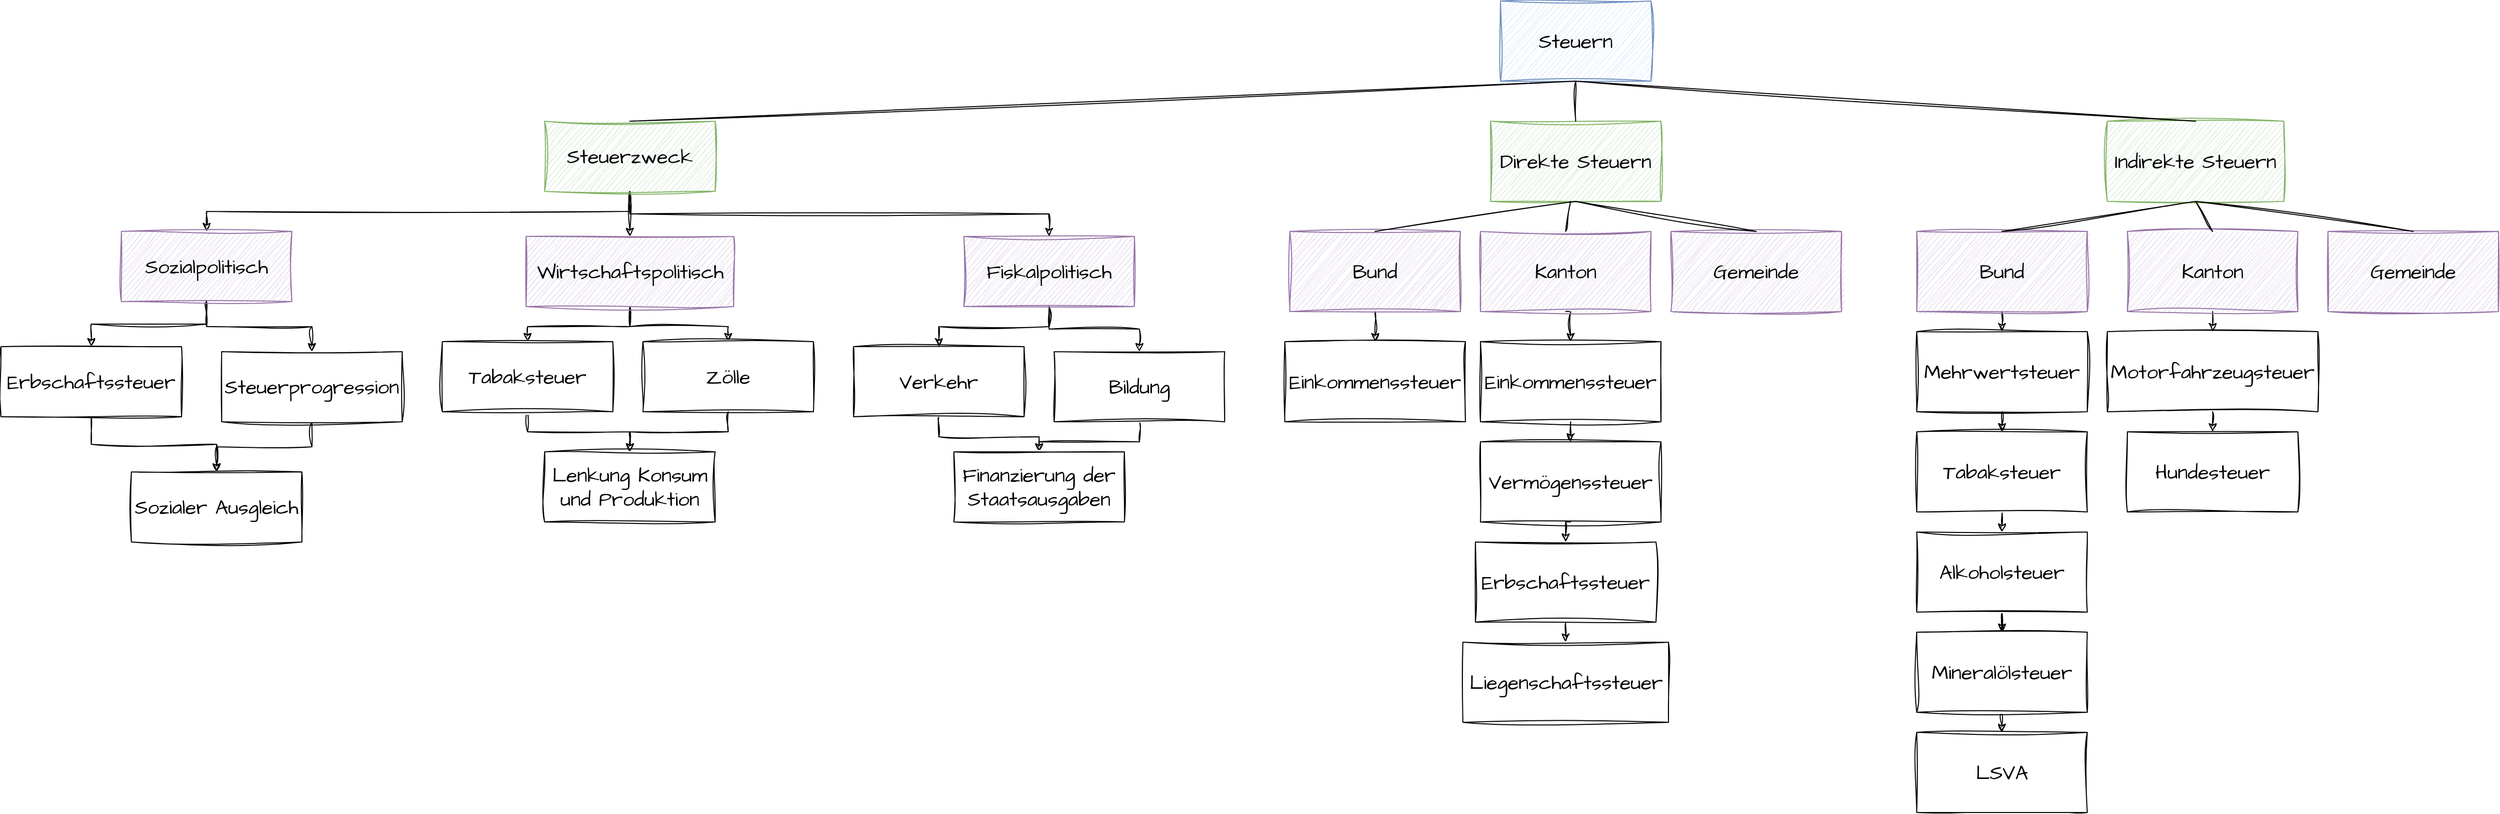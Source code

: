 <mxfile version="22.0.3" type="device">
  <diagram name="Seite-1" id="0L_Acv5sUubbzqgfvhzA">
    <mxGraphModel dx="3703" dy="1206" grid="1" gridSize="10" guides="1" tooltips="1" connect="1" arrows="1" fold="1" page="1" pageScale="1" pageWidth="827" pageHeight="1169" math="0" shadow="0">
      <root>
        <mxCell id="0" />
        <mxCell id="1" parent="0" />
        <mxCell id="mkBtukYlMSfa_Snuk-vr-1" value="Steuern" style="rounded=0;whiteSpace=wrap;html=1;sketch=1;hachureGap=4;jiggle=2;curveFitting=1;fontFamily=Architects Daughter;fontSource=https%3A%2F%2Ffonts.googleapis.com%2Fcss%3Ffamily%3DArchitects%2BDaughter;fontSize=20;fillColor=#dae8fc;strokeColor=#6c8ebf;" parent="1" vertex="1">
          <mxGeometry x="15" y="100" width="150" height="80" as="geometry" />
        </mxCell>
        <mxCell id="mkBtukYlMSfa_Snuk-vr-2" value="Direkte Steuern" style="rounded=0;whiteSpace=wrap;html=1;sketch=1;hachureGap=4;jiggle=2;curveFitting=1;fontFamily=Architects Daughter;fontSource=https%3A%2F%2Ffonts.googleapis.com%2Fcss%3Ffamily%3DArchitects%2BDaughter;fontSize=20;fillColor=#d5e8d4;strokeColor=#82b366;" parent="1" vertex="1">
          <mxGeometry x="5" y="220" width="170" height="80" as="geometry" />
        </mxCell>
        <mxCell id="mkBtukYlMSfa_Snuk-vr-3" value="Indirekte Steuern" style="rounded=0;whiteSpace=wrap;html=1;sketch=1;hachureGap=4;jiggle=2;curveFitting=1;fontFamily=Architects Daughter;fontSource=https%3A%2F%2Ffonts.googleapis.com%2Fcss%3Ffamily%3DArchitects%2BDaughter;fontSize=20;fillColor=#d5e8d4;strokeColor=#82b366;" parent="1" vertex="1">
          <mxGeometry x="620" y="220" width="176" height="80" as="geometry" />
        </mxCell>
        <mxCell id="mkBtukYlMSfa_Snuk-vr-4" value="" style="endArrow=none;html=1;rounded=0;sketch=1;hachureGap=4;jiggle=2;curveFitting=1;fontFamily=Architects Daughter;fontSource=https%3A%2F%2Ffonts.googleapis.com%2Fcss%3Ffamily%3DArchitects%2BDaughter;fontSize=16;entryX=0.5;entryY=1;entryDx=0;entryDy=0;exitX=0.5;exitY=0;exitDx=0;exitDy=0;" parent="1" source="mkBtukYlMSfa_Snuk-vr-2" target="mkBtukYlMSfa_Snuk-vr-1" edge="1">
          <mxGeometry width="50" height="50" relative="1" as="geometry">
            <mxPoint x="270" y="440" as="sourcePoint" />
            <mxPoint x="265" y="170" as="targetPoint" />
          </mxGeometry>
        </mxCell>
        <mxCell id="mkBtukYlMSfa_Snuk-vr-5" value="" style="endArrow=none;html=1;rounded=0;sketch=1;hachureGap=4;jiggle=2;curveFitting=1;fontFamily=Architects Daughter;fontSource=https%3A%2F%2Ffonts.googleapis.com%2Fcss%3Ffamily%3DArchitects%2BDaughter;fontSize=16;exitX=0.5;exitY=0;exitDx=0;exitDy=0;entryX=0.5;entryY=1;entryDx=0;entryDy=0;" parent="1" source="mkBtukYlMSfa_Snuk-vr-3" target="mkBtukYlMSfa_Snuk-vr-1" edge="1">
          <mxGeometry width="50" height="50" relative="1" as="geometry">
            <mxPoint x="235" y="230" as="sourcePoint" />
            <mxPoint x="380" y="160" as="targetPoint" />
          </mxGeometry>
        </mxCell>
        <mxCell id="mkBtukYlMSfa_Snuk-vr-6" value="Gemeinde" style="rounded=0;whiteSpace=wrap;html=1;sketch=1;hachureGap=4;jiggle=2;curveFitting=1;fontFamily=Architects Daughter;fontSource=https%3A%2F%2Ffonts.googleapis.com%2Fcss%3Ffamily%3DArchitects%2BDaughter;fontSize=20;fillColor=#e1d5e7;strokeColor=#9673a6;" parent="1" vertex="1">
          <mxGeometry x="185" y="330" width="170" height="80" as="geometry" />
        </mxCell>
        <mxCell id="mkBtukYlMSfa_Snuk-vr-65" style="edgeStyle=orthogonalEdgeStyle;rounded=0;sketch=1;hachureGap=4;jiggle=2;curveFitting=1;orthogonalLoop=1;jettySize=auto;html=1;exitX=0.5;exitY=1;exitDx=0;exitDy=0;entryX=0.5;entryY=0;entryDx=0;entryDy=0;fontFamily=Architects Daughter;fontSource=https%3A%2F%2Ffonts.googleapis.com%2Fcss%3Ffamily%3DArchitects%2BDaughter;fontSize=16;" parent="1" source="mkBtukYlMSfa_Snuk-vr-7" target="mkBtukYlMSfa_Snuk-vr-64" edge="1">
          <mxGeometry relative="1" as="geometry" />
        </mxCell>
        <mxCell id="mkBtukYlMSfa_Snuk-vr-7" value="Kanton" style="rounded=0;whiteSpace=wrap;html=1;sketch=1;hachureGap=4;jiggle=2;curveFitting=1;fontFamily=Architects Daughter;fontSource=https%3A%2F%2Ffonts.googleapis.com%2Fcss%3Ffamily%3DArchitects%2BDaughter;fontSize=20;fillColor=#e1d5e7;strokeColor=#9673a6;" parent="1" vertex="1">
          <mxGeometry x="-5" y="330" width="170" height="80" as="geometry" />
        </mxCell>
        <mxCell id="mkBtukYlMSfa_Snuk-vr-22" style="edgeStyle=orthogonalEdgeStyle;rounded=0;sketch=1;hachureGap=4;jiggle=2;curveFitting=1;orthogonalLoop=1;jettySize=auto;html=1;exitX=0.5;exitY=1;exitDx=0;exitDy=0;entryX=0.5;entryY=0;entryDx=0;entryDy=0;fontFamily=Architects Daughter;fontSource=https%3A%2F%2Ffonts.googleapis.com%2Fcss%3Ffamily%3DArchitects%2BDaughter;fontSize=16;" parent="1" source="mkBtukYlMSfa_Snuk-vr-8" target="mkBtukYlMSfa_Snuk-vr-21" edge="1">
          <mxGeometry relative="1" as="geometry" />
        </mxCell>
        <mxCell id="mkBtukYlMSfa_Snuk-vr-8" value="Bund" style="rounded=0;whiteSpace=wrap;html=1;sketch=1;hachureGap=4;jiggle=2;curveFitting=1;fontFamily=Architects Daughter;fontSource=https%3A%2F%2Ffonts.googleapis.com%2Fcss%3Ffamily%3DArchitects%2BDaughter;fontSize=20;fillColor=#e1d5e7;strokeColor=#9673a6;" parent="1" vertex="1">
          <mxGeometry x="-195" y="330" width="170" height="80" as="geometry" />
        </mxCell>
        <mxCell id="mkBtukYlMSfa_Snuk-vr-9" value="" style="endArrow=none;html=1;rounded=0;sketch=1;hachureGap=4;jiggle=2;curveFitting=1;fontFamily=Architects Daughter;fontSource=https%3A%2F%2Ffonts.googleapis.com%2Fcss%3Ffamily%3DArchitects%2BDaughter;fontSize=16;entryX=0.5;entryY=1;entryDx=0;entryDy=0;exitX=0.5;exitY=0;exitDx=0;exitDy=0;" parent="1" source="mkBtukYlMSfa_Snuk-vr-8" target="mkBtukYlMSfa_Snuk-vr-2" edge="1">
          <mxGeometry width="50" height="50" relative="1" as="geometry">
            <mxPoint x="305" y="440" as="sourcePoint" />
            <mxPoint x="355" y="390" as="targetPoint" />
          </mxGeometry>
        </mxCell>
        <mxCell id="mkBtukYlMSfa_Snuk-vr-10" value="" style="endArrow=none;html=1;rounded=0;sketch=1;hachureGap=4;jiggle=2;curveFitting=1;fontFamily=Architects Daughter;fontSource=https%3A%2F%2Ffonts.googleapis.com%2Fcss%3Ffamily%3DArchitects%2BDaughter;fontSize=16;exitX=0.5;exitY=0;exitDx=0;exitDy=0;" parent="1" source="mkBtukYlMSfa_Snuk-vr-7" edge="1">
          <mxGeometry width="50" height="50" relative="1" as="geometry">
            <mxPoint x="-80" y="340" as="sourcePoint" />
            <mxPoint x="85" y="300" as="targetPoint" />
          </mxGeometry>
        </mxCell>
        <mxCell id="mkBtukYlMSfa_Snuk-vr-11" value="" style="endArrow=none;html=1;rounded=0;sketch=1;hachureGap=4;jiggle=2;curveFitting=1;fontFamily=Architects Daughter;fontSource=https%3A%2F%2Ffonts.googleapis.com%2Fcss%3Ffamily%3DArchitects%2BDaughter;fontSize=16;entryX=0.5;entryY=1;entryDx=0;entryDy=0;exitX=0.5;exitY=0;exitDx=0;exitDy=0;" parent="1" source="mkBtukYlMSfa_Snuk-vr-6" target="mkBtukYlMSfa_Snuk-vr-2" edge="1">
          <mxGeometry width="50" height="50" relative="1" as="geometry">
            <mxPoint x="-70" y="350" as="sourcePoint" />
            <mxPoint x="110" y="320" as="targetPoint" />
          </mxGeometry>
        </mxCell>
        <mxCell id="mkBtukYlMSfa_Snuk-vr-15" value="Gemeinde" style="rounded=0;whiteSpace=wrap;html=1;sketch=1;hachureGap=4;jiggle=2;curveFitting=1;fontFamily=Architects Daughter;fontSource=https%3A%2F%2Ffonts.googleapis.com%2Fcss%3Ffamily%3DArchitects%2BDaughter;fontSize=20;fillColor=#e1d5e7;strokeColor=#9673a6;" parent="1" vertex="1">
          <mxGeometry x="840" y="330" width="170" height="80" as="geometry" />
        </mxCell>
        <mxCell id="mkBtukYlMSfa_Snuk-vr-81" style="edgeStyle=orthogonalEdgeStyle;rounded=0;sketch=1;hachureGap=4;jiggle=2;curveFitting=1;orthogonalLoop=1;jettySize=auto;html=1;exitX=0.5;exitY=1;exitDx=0;exitDy=0;entryX=0.5;entryY=0;entryDx=0;entryDy=0;fontFamily=Architects Daughter;fontSource=https%3A%2F%2Ffonts.googleapis.com%2Fcss%3Ffamily%3DArchitects%2BDaughter;fontSize=16;" parent="1" source="mkBtukYlMSfa_Snuk-vr-16" target="mkBtukYlMSfa_Snuk-vr-80" edge="1">
          <mxGeometry relative="1" as="geometry" />
        </mxCell>
        <mxCell id="mkBtukYlMSfa_Snuk-vr-16" value="Kanton" style="rounded=0;whiteSpace=wrap;html=1;sketch=1;hachureGap=4;jiggle=2;curveFitting=1;fontFamily=Architects Daughter;fontSource=https%3A%2F%2Ffonts.googleapis.com%2Fcss%3Ffamily%3DArchitects%2BDaughter;fontSize=20;fillColor=#e1d5e7;strokeColor=#9673a6;" parent="1" vertex="1">
          <mxGeometry x="640" y="330" width="170" height="80" as="geometry" />
        </mxCell>
        <mxCell id="mkBtukYlMSfa_Snuk-vr-24" style="edgeStyle=orthogonalEdgeStyle;rounded=0;sketch=1;hachureGap=4;jiggle=2;curveFitting=1;orthogonalLoop=1;jettySize=auto;html=1;exitX=0.5;exitY=1;exitDx=0;exitDy=0;entryX=0.5;entryY=0;entryDx=0;entryDy=0;fontFamily=Architects Daughter;fontSource=https%3A%2F%2Ffonts.googleapis.com%2Fcss%3Ffamily%3DArchitects%2BDaughter;fontSize=16;" parent="1" source="mkBtukYlMSfa_Snuk-vr-17" target="mkBtukYlMSfa_Snuk-vr-23" edge="1">
          <mxGeometry relative="1" as="geometry" />
        </mxCell>
        <mxCell id="mkBtukYlMSfa_Snuk-vr-17" value="Bund" style="rounded=0;whiteSpace=wrap;html=1;sketch=1;hachureGap=4;jiggle=2;curveFitting=1;fontFamily=Architects Daughter;fontSource=https%3A%2F%2Ffonts.googleapis.com%2Fcss%3Ffamily%3DArchitects%2BDaughter;fontSize=20;fillColor=#e1d5e7;strokeColor=#9673a6;" parent="1" vertex="1">
          <mxGeometry x="430" y="330" width="170" height="80" as="geometry" />
        </mxCell>
        <mxCell id="mkBtukYlMSfa_Snuk-vr-18" value="" style="endArrow=none;html=1;rounded=0;sketch=1;hachureGap=4;jiggle=2;curveFitting=1;fontFamily=Architects Daughter;fontSource=https%3A%2F%2Ffonts.googleapis.com%2Fcss%3Ffamily%3DArchitects%2BDaughter;fontSize=16;entryX=0.5;entryY=1;entryDx=0;entryDy=0;exitX=0.5;exitY=0;exitDx=0;exitDy=0;" parent="1" source="mkBtukYlMSfa_Snuk-vr-17" target="mkBtukYlMSfa_Snuk-vr-3" edge="1">
          <mxGeometry width="50" height="50" relative="1" as="geometry">
            <mxPoint x="930" y="440" as="sourcePoint" />
            <mxPoint x="715" y="300" as="targetPoint" />
          </mxGeometry>
        </mxCell>
        <mxCell id="mkBtukYlMSfa_Snuk-vr-19" value="" style="endArrow=none;html=1;rounded=0;sketch=1;hachureGap=4;jiggle=2;curveFitting=1;fontFamily=Architects Daughter;fontSource=https%3A%2F%2Ffonts.googleapis.com%2Fcss%3Ffamily%3DArchitects%2BDaughter;fontSize=16;exitX=0.5;exitY=0;exitDx=0;exitDy=0;entryX=0.5;entryY=1;entryDx=0;entryDy=0;" parent="1" source="mkBtukYlMSfa_Snuk-vr-16" target="mkBtukYlMSfa_Snuk-vr-3" edge="1">
          <mxGeometry width="50" height="50" relative="1" as="geometry">
            <mxPoint x="545" y="340" as="sourcePoint" />
            <mxPoint x="710" y="300" as="targetPoint" />
          </mxGeometry>
        </mxCell>
        <mxCell id="mkBtukYlMSfa_Snuk-vr-20" value="" style="endArrow=none;html=1;rounded=0;sketch=1;hachureGap=4;jiggle=2;curveFitting=1;fontFamily=Architects Daughter;fontSource=https%3A%2F%2Ffonts.googleapis.com%2Fcss%3Ffamily%3DArchitects%2BDaughter;fontSize=16;entryX=0.5;entryY=1;entryDx=0;entryDy=0;exitX=0.5;exitY=0;exitDx=0;exitDy=0;" parent="1" source="mkBtukYlMSfa_Snuk-vr-15" target="mkBtukYlMSfa_Snuk-vr-3" edge="1">
          <mxGeometry width="50" height="50" relative="1" as="geometry">
            <mxPoint x="555" y="350" as="sourcePoint" />
            <mxPoint x="715" y="300" as="targetPoint" />
          </mxGeometry>
        </mxCell>
        <mxCell id="mkBtukYlMSfa_Snuk-vr-21" value="Einkommenssteuer" style="rounded=0;whiteSpace=wrap;html=1;sketch=1;hachureGap=4;jiggle=2;curveFitting=1;fontFamily=Architects Daughter;fontSource=https%3A%2F%2Ffonts.googleapis.com%2Fcss%3Ffamily%3DArchitects%2BDaughter;fontSize=20;" parent="1" vertex="1">
          <mxGeometry x="-200" y="440" width="180" height="80" as="geometry" />
        </mxCell>
        <mxCell id="mkBtukYlMSfa_Snuk-vr-76" style="edgeStyle=orthogonalEdgeStyle;rounded=0;sketch=1;hachureGap=4;jiggle=2;curveFitting=1;orthogonalLoop=1;jettySize=auto;html=1;exitX=0.5;exitY=1;exitDx=0;exitDy=0;entryX=0.5;entryY=0;entryDx=0;entryDy=0;fontFamily=Architects Daughter;fontSource=https%3A%2F%2Ffonts.googleapis.com%2Fcss%3Ffamily%3DArchitects%2BDaughter;fontSize=16;" parent="1" source="mkBtukYlMSfa_Snuk-vr-23" target="mkBtukYlMSfa_Snuk-vr-72" edge="1">
          <mxGeometry relative="1" as="geometry" />
        </mxCell>
        <mxCell id="mkBtukYlMSfa_Snuk-vr-23" value="Mehrwertsteuer" style="rounded=0;whiteSpace=wrap;html=1;sketch=1;hachureGap=4;jiggle=2;curveFitting=1;fontFamily=Architects Daughter;fontSource=https%3A%2F%2Ffonts.googleapis.com%2Fcss%3Ffamily%3DArchitects%2BDaughter;fontSize=20;" parent="1" vertex="1">
          <mxGeometry x="430" y="430" width="170" height="80" as="geometry" />
        </mxCell>
        <mxCell id="mkBtukYlMSfa_Snuk-vr-98" style="edgeStyle=orthogonalEdgeStyle;rounded=0;sketch=1;hachureGap=4;jiggle=2;curveFitting=1;orthogonalLoop=1;jettySize=auto;html=1;exitX=0.5;exitY=1;exitDx=0;exitDy=0;entryX=0.5;entryY=0;entryDx=0;entryDy=0;fontFamily=Architects Daughter;fontSource=https%3A%2F%2Ffonts.googleapis.com%2Fcss%3Ffamily%3DArchitects%2BDaughter;fontSize=16;" parent="1" source="mkBtukYlMSfa_Snuk-vr-25" target="mkBtukYlMSfa_Snuk-vr-27" edge="1">
          <mxGeometry relative="1" as="geometry" />
        </mxCell>
        <mxCell id="mkBtukYlMSfa_Snuk-vr-99" style="edgeStyle=orthogonalEdgeStyle;rounded=0;sketch=1;hachureGap=4;jiggle=2;curveFitting=1;orthogonalLoop=1;jettySize=auto;html=1;exitX=0.5;exitY=1;exitDx=0;exitDy=0;entryX=0.5;entryY=0;entryDx=0;entryDy=0;fontFamily=Architects Daughter;fontSource=https%3A%2F%2Ffonts.googleapis.com%2Fcss%3Ffamily%3DArchitects%2BDaughter;fontSize=16;" parent="1" source="mkBtukYlMSfa_Snuk-vr-25" target="mkBtukYlMSfa_Snuk-vr-35" edge="1">
          <mxGeometry relative="1" as="geometry" />
        </mxCell>
        <mxCell id="mkBtukYlMSfa_Snuk-vr-100" style="edgeStyle=orthogonalEdgeStyle;rounded=0;sketch=1;hachureGap=4;jiggle=2;curveFitting=1;orthogonalLoop=1;jettySize=auto;html=1;exitX=0.5;exitY=1;exitDx=0;exitDy=0;entryX=0.5;entryY=0;entryDx=0;entryDy=0;fontFamily=Architects Daughter;fontSource=https%3A%2F%2Ffonts.googleapis.com%2Fcss%3Ffamily%3DArchitects%2BDaughter;fontSize=16;" parent="1" source="mkBtukYlMSfa_Snuk-vr-25" target="mkBtukYlMSfa_Snuk-vr-48" edge="1">
          <mxGeometry relative="1" as="geometry" />
        </mxCell>
        <mxCell id="mkBtukYlMSfa_Snuk-vr-25" value="Steuerzweck" style="rounded=0;whiteSpace=wrap;html=1;sketch=1;hachureGap=4;jiggle=2;curveFitting=1;fontFamily=Architects Daughter;fontSource=https%3A%2F%2Ffonts.googleapis.com%2Fcss%3Ffamily%3DArchitects%2BDaughter;fontSize=20;fillColor=#d5e8d4;strokeColor=#82b366;" parent="1" vertex="1">
          <mxGeometry x="-938" y="220" width="170" height="70" as="geometry" />
        </mxCell>
        <mxCell id="mkBtukYlMSfa_Snuk-vr-26" value="" style="endArrow=none;html=1;rounded=0;sketch=1;hachureGap=4;jiggle=2;curveFitting=1;fontFamily=Architects Daughter;fontSource=https%3A%2F%2Ffonts.googleapis.com%2Fcss%3Ffamily%3DArchitects%2BDaughter;fontSize=16;exitX=0.5;exitY=0;exitDx=0;exitDy=0;entryX=0.5;entryY=1;entryDx=0;entryDy=0;" parent="1" source="mkBtukYlMSfa_Snuk-vr-25" target="mkBtukYlMSfa_Snuk-vr-1" edge="1">
          <mxGeometry width="50" height="50" relative="1" as="geometry">
            <mxPoint x="718" y="230" as="sourcePoint" />
            <mxPoint x="390" y="170" as="targetPoint" />
          </mxGeometry>
        </mxCell>
        <mxCell id="mkBtukYlMSfa_Snuk-vr-86" style="edgeStyle=orthogonalEdgeStyle;rounded=0;sketch=1;hachureGap=4;jiggle=2;curveFitting=1;orthogonalLoop=1;jettySize=auto;html=1;exitX=0.5;exitY=1;exitDx=0;exitDy=0;entryX=0.5;entryY=0;entryDx=0;entryDy=0;fontFamily=Architects Daughter;fontSource=https%3A%2F%2Ffonts.googleapis.com%2Fcss%3Ffamily%3DArchitects%2BDaughter;fontSize=16;" parent="1" source="mkBtukYlMSfa_Snuk-vr-27" target="mkBtukYlMSfa_Snuk-vr-50" edge="1">
          <mxGeometry relative="1" as="geometry">
            <mxPoint x="-1380" y="445" as="targetPoint" />
          </mxGeometry>
        </mxCell>
        <mxCell id="mkBtukYlMSfa_Snuk-vr-87" style="edgeStyle=orthogonalEdgeStyle;rounded=0;sketch=1;hachureGap=4;jiggle=2;curveFitting=1;orthogonalLoop=1;jettySize=auto;html=1;exitX=0.5;exitY=1;exitDx=0;exitDy=0;entryX=0.5;entryY=0;entryDx=0;entryDy=0;fontFamily=Architects Daughter;fontSource=https%3A%2F%2Ffonts.googleapis.com%2Fcss%3Ffamily%3DArchitects%2BDaughter;fontSize=16;" parent="1" source="mkBtukYlMSfa_Snuk-vr-27" target="mkBtukYlMSfa_Snuk-vr-52" edge="1">
          <mxGeometry relative="1" as="geometry" />
        </mxCell>
        <mxCell id="mkBtukYlMSfa_Snuk-vr-27" value="Sozialpolitisch" style="rounded=0;whiteSpace=wrap;html=1;sketch=1;hachureGap=4;jiggle=2;curveFitting=1;fontFamily=Architects Daughter;fontSource=https%3A%2F%2Ffonts.googleapis.com%2Fcss%3Ffamily%3DArchitects%2BDaughter;fontSize=20;fillColor=#e1d5e7;strokeColor=#9673a6;" parent="1" vertex="1">
          <mxGeometry x="-1360" y="330" width="170" height="70" as="geometry" />
        </mxCell>
        <mxCell id="mkBtukYlMSfa_Snuk-vr-96" style="edgeStyle=orthogonalEdgeStyle;rounded=0;sketch=1;hachureGap=4;jiggle=2;curveFitting=1;orthogonalLoop=1;jettySize=auto;html=1;exitX=0.5;exitY=1;exitDx=0;exitDy=0;entryX=0.5;entryY=0;entryDx=0;entryDy=0;fontFamily=Architects Daughter;fontSource=https%3A%2F%2Ffonts.googleapis.com%2Fcss%3Ffamily%3DArchitects%2BDaughter;fontSize=16;" parent="1" source="mkBtukYlMSfa_Snuk-vr-28" target="mkBtukYlMSfa_Snuk-vr-39" edge="1">
          <mxGeometry relative="1" as="geometry" />
        </mxCell>
        <mxCell id="mkBtukYlMSfa_Snuk-vr-28" value="Verkehr" style="rounded=0;whiteSpace=wrap;html=1;sketch=1;hachureGap=4;jiggle=2;curveFitting=1;fontFamily=Architects Daughter;fontSource=https%3A%2F%2Ffonts.googleapis.com%2Fcss%3Ffamily%3DArchitects%2BDaughter;fontSize=20;" parent="1" vertex="1">
          <mxGeometry x="-630" y="445" width="170" height="70" as="geometry" />
        </mxCell>
        <mxCell id="mkBtukYlMSfa_Snuk-vr-97" style="edgeStyle=orthogonalEdgeStyle;rounded=0;sketch=1;hachureGap=4;jiggle=2;curveFitting=1;orthogonalLoop=1;jettySize=auto;html=1;exitX=0.5;exitY=1;exitDx=0;exitDy=0;entryX=0.5;entryY=0;entryDx=0;entryDy=0;fontFamily=Architects Daughter;fontSource=https%3A%2F%2Ffonts.googleapis.com%2Fcss%3Ffamily%3DArchitects%2BDaughter;fontSize=16;" parent="1" source="mkBtukYlMSfa_Snuk-vr-29" target="mkBtukYlMSfa_Snuk-vr-39" edge="1">
          <mxGeometry relative="1" as="geometry" />
        </mxCell>
        <mxCell id="mkBtukYlMSfa_Snuk-vr-29" value="Bildung" style="rounded=0;whiteSpace=wrap;html=1;sketch=1;hachureGap=4;jiggle=2;curveFitting=1;fontFamily=Architects Daughter;fontSource=https%3A%2F%2Ffonts.googleapis.com%2Fcss%3Ffamily%3DArchitects%2BDaughter;fontSize=20;" parent="1" vertex="1">
          <mxGeometry x="-430" y="450" width="170" height="70" as="geometry" />
        </mxCell>
        <mxCell id="mkBtukYlMSfa_Snuk-vr-90" style="edgeStyle=orthogonalEdgeStyle;rounded=0;sketch=1;hachureGap=4;jiggle=2;curveFitting=1;orthogonalLoop=1;jettySize=auto;html=1;exitX=0.5;exitY=1;exitDx=0;exitDy=0;fontFamily=Architects Daughter;fontSource=https%3A%2F%2Ffonts.googleapis.com%2Fcss%3Ffamily%3DArchitects%2BDaughter;fontSize=16;" parent="1" source="mkBtukYlMSfa_Snuk-vr-35" target="mkBtukYlMSfa_Snuk-vr-36" edge="1">
          <mxGeometry relative="1" as="geometry" />
        </mxCell>
        <mxCell id="mkBtukYlMSfa_Snuk-vr-91" style="edgeStyle=orthogonalEdgeStyle;rounded=0;sketch=1;hachureGap=4;jiggle=2;curveFitting=1;orthogonalLoop=1;jettySize=auto;html=1;exitX=0.5;exitY=1;exitDx=0;exitDy=0;entryX=0.5;entryY=0;entryDx=0;entryDy=0;fontFamily=Architects Daughter;fontSource=https%3A%2F%2Ffonts.googleapis.com%2Fcss%3Ffamily%3DArchitects%2BDaughter;fontSize=16;" parent="1" source="mkBtukYlMSfa_Snuk-vr-35" target="mkBtukYlMSfa_Snuk-vr-37" edge="1">
          <mxGeometry relative="1" as="geometry">
            <mxPoint x="-768" y="440" as="targetPoint" />
          </mxGeometry>
        </mxCell>
        <mxCell id="mkBtukYlMSfa_Snuk-vr-35" value="Wirtschaftspolitisch" style="rounded=0;whiteSpace=wrap;html=1;sketch=1;hachureGap=4;jiggle=2;curveFitting=1;fontFamily=Architects Daughter;fontSource=https%3A%2F%2Ffonts.googleapis.com%2Fcss%3Ffamily%3DArchitects%2BDaughter;fontSize=20;fillColor=#e1d5e7;strokeColor=#9673a6;" parent="1" vertex="1">
          <mxGeometry x="-956.5" y="335" width="207" height="70" as="geometry" />
        </mxCell>
        <mxCell id="mkBtukYlMSfa_Snuk-vr-92" style="edgeStyle=orthogonalEdgeStyle;rounded=0;sketch=1;hachureGap=4;jiggle=2;curveFitting=1;orthogonalLoop=1;jettySize=auto;html=1;exitX=0.5;exitY=1;exitDx=0;exitDy=0;entryX=0.5;entryY=0;entryDx=0;entryDy=0;fontFamily=Architects Daughter;fontSource=https%3A%2F%2Ffonts.googleapis.com%2Fcss%3Ffamily%3DArchitects%2BDaughter;fontSize=16;" parent="1" source="mkBtukYlMSfa_Snuk-vr-36" target="mkBtukYlMSfa_Snuk-vr-42" edge="1">
          <mxGeometry relative="1" as="geometry" />
        </mxCell>
        <mxCell id="mkBtukYlMSfa_Snuk-vr-36" value="Tabaksteuer" style="rounded=0;whiteSpace=wrap;html=1;sketch=1;hachureGap=4;jiggle=2;curveFitting=1;fontFamily=Architects Daughter;fontSource=https%3A%2F%2Ffonts.googleapis.com%2Fcss%3Ffamily%3DArchitects%2BDaughter;fontSize=20;" parent="1" vertex="1">
          <mxGeometry x="-1040" y="440" width="170" height="70" as="geometry" />
        </mxCell>
        <mxCell id="mkBtukYlMSfa_Snuk-vr-93" style="edgeStyle=orthogonalEdgeStyle;rounded=0;sketch=1;hachureGap=4;jiggle=2;curveFitting=1;orthogonalLoop=1;jettySize=auto;html=1;exitX=0.5;exitY=1;exitDx=0;exitDy=0;fontFamily=Architects Daughter;fontSource=https%3A%2F%2Ffonts.googleapis.com%2Fcss%3Ffamily%3DArchitects%2BDaughter;fontSize=16;entryX=0.5;entryY=0;entryDx=0;entryDy=0;" parent="1" source="mkBtukYlMSfa_Snuk-vr-37" target="mkBtukYlMSfa_Snuk-vr-42" edge="1">
          <mxGeometry relative="1" as="geometry">
            <mxPoint x="-830" y="570" as="targetPoint" />
            <mxPoint x="-768" y="510" as="sourcePoint" />
          </mxGeometry>
        </mxCell>
        <mxCell id="mkBtukYlMSfa_Snuk-vr-37" value="Zölle" style="rounded=0;whiteSpace=wrap;html=1;sketch=1;hachureGap=4;jiggle=2;curveFitting=1;fontFamily=Architects Daughter;fontSource=https%3A%2F%2Ffonts.googleapis.com%2Fcss%3Ffamily%3DArchitects%2BDaughter;fontSize=20;" parent="1" vertex="1">
          <mxGeometry x="-840" y="440" width="170" height="70" as="geometry" />
        </mxCell>
        <mxCell id="mkBtukYlMSfa_Snuk-vr-39" value="Finanzierung der Staatsausgaben" style="rounded=0;whiteSpace=wrap;html=1;sketch=1;hachureGap=4;jiggle=2;curveFitting=1;fontFamily=Architects Daughter;fontSource=https%3A%2F%2Ffonts.googleapis.com%2Fcss%3Ffamily%3DArchitects%2BDaughter;fontSize=20;" parent="1" vertex="1">
          <mxGeometry x="-530" y="550" width="170" height="70" as="geometry" />
        </mxCell>
        <mxCell id="mkBtukYlMSfa_Snuk-vr-42" value="Lenkung Konsum und Produktion" style="rounded=0;whiteSpace=wrap;html=1;sketch=1;hachureGap=4;jiggle=2;curveFitting=1;fontFamily=Architects Daughter;fontSource=https%3A%2F%2Ffonts.googleapis.com%2Fcss%3Ffamily%3DArchitects%2BDaughter;fontSize=20;" parent="1" vertex="1">
          <mxGeometry x="-938" y="550" width="170" height="70" as="geometry" />
        </mxCell>
        <mxCell id="mkBtukYlMSfa_Snuk-vr-94" style="edgeStyle=orthogonalEdgeStyle;rounded=0;sketch=1;hachureGap=4;jiggle=2;curveFitting=1;orthogonalLoop=1;jettySize=auto;html=1;exitX=0.5;exitY=1;exitDx=0;exitDy=0;entryX=0.5;entryY=0;entryDx=0;entryDy=0;fontFamily=Architects Daughter;fontSource=https%3A%2F%2Ffonts.googleapis.com%2Fcss%3Ffamily%3DArchitects%2BDaughter;fontSize=16;" parent="1" source="mkBtukYlMSfa_Snuk-vr-48" target="mkBtukYlMSfa_Snuk-vr-28" edge="1">
          <mxGeometry relative="1" as="geometry" />
        </mxCell>
        <mxCell id="mkBtukYlMSfa_Snuk-vr-95" style="edgeStyle=orthogonalEdgeStyle;rounded=0;sketch=1;hachureGap=4;jiggle=2;curveFitting=1;orthogonalLoop=1;jettySize=auto;html=1;exitX=0.5;exitY=1;exitDx=0;exitDy=0;entryX=0.5;entryY=0;entryDx=0;entryDy=0;fontFamily=Architects Daughter;fontSource=https%3A%2F%2Ffonts.googleapis.com%2Fcss%3Ffamily%3DArchitects%2BDaughter;fontSize=16;" parent="1" source="mkBtukYlMSfa_Snuk-vr-48" target="mkBtukYlMSfa_Snuk-vr-29" edge="1">
          <mxGeometry relative="1" as="geometry" />
        </mxCell>
        <mxCell id="mkBtukYlMSfa_Snuk-vr-48" value="Fiskalpolitisch" style="rounded=0;whiteSpace=wrap;html=1;sketch=1;hachureGap=4;jiggle=2;curveFitting=1;fontFamily=Architects Daughter;fontSource=https%3A%2F%2Ffonts.googleapis.com%2Fcss%3Ffamily%3DArchitects%2BDaughter;fontSize=20;fillColor=#e1d5e7;strokeColor=#9673a6;" parent="1" vertex="1">
          <mxGeometry x="-520" y="335" width="170" height="70" as="geometry" />
        </mxCell>
        <mxCell id="mkBtukYlMSfa_Snuk-vr-88" style="edgeStyle=orthogonalEdgeStyle;rounded=0;sketch=1;hachureGap=4;jiggle=2;curveFitting=1;orthogonalLoop=1;jettySize=auto;html=1;exitX=0.5;exitY=1;exitDx=0;exitDy=0;entryX=0.5;entryY=0;entryDx=0;entryDy=0;fontFamily=Architects Daughter;fontSource=https%3A%2F%2Ffonts.googleapis.com%2Fcss%3Ffamily%3DArchitects%2BDaughter;fontSize=16;" parent="1" source="mkBtukYlMSfa_Snuk-vr-50" target="mkBtukYlMSfa_Snuk-vr-53" edge="1">
          <mxGeometry relative="1" as="geometry">
            <mxPoint x="-1380" y="515" as="sourcePoint" />
          </mxGeometry>
        </mxCell>
        <mxCell id="mkBtukYlMSfa_Snuk-vr-50" value="Erbschaftssteuer" style="rounded=0;whiteSpace=wrap;html=1;sketch=1;hachureGap=4;jiggle=2;curveFitting=1;fontFamily=Architects Daughter;fontSource=https%3A%2F%2Ffonts.googleapis.com%2Fcss%3Ffamily%3DArchitects%2BDaughter;fontSize=20;" parent="1" vertex="1">
          <mxGeometry x="-1480" y="445" width="180" height="70" as="geometry" />
        </mxCell>
        <mxCell id="mkBtukYlMSfa_Snuk-vr-89" style="edgeStyle=orthogonalEdgeStyle;rounded=0;sketch=1;hachureGap=4;jiggle=2;curveFitting=1;orthogonalLoop=1;jettySize=auto;html=1;exitX=0.5;exitY=1;exitDx=0;exitDy=0;entryX=0.5;entryY=0;entryDx=0;entryDy=0;fontFamily=Architects Daughter;fontSource=https%3A%2F%2Ffonts.googleapis.com%2Fcss%3Ffamily%3DArchitects%2BDaughter;fontSize=16;" parent="1" source="mkBtukYlMSfa_Snuk-vr-52" target="mkBtukYlMSfa_Snuk-vr-53" edge="1">
          <mxGeometry relative="1" as="geometry" />
        </mxCell>
        <mxCell id="mkBtukYlMSfa_Snuk-vr-52" value="Steuerprogression" style="rounded=0;whiteSpace=wrap;html=1;sketch=1;hachureGap=4;jiggle=2;curveFitting=1;fontFamily=Architects Daughter;fontSource=https%3A%2F%2Ffonts.googleapis.com%2Fcss%3Ffamily%3DArchitects%2BDaughter;fontSize=20;" parent="1" vertex="1">
          <mxGeometry x="-1260" y="450" width="180" height="70" as="geometry" />
        </mxCell>
        <mxCell id="mkBtukYlMSfa_Snuk-vr-53" value="Sozialer Ausgleich" style="rounded=0;whiteSpace=wrap;html=1;sketch=1;hachureGap=4;jiggle=2;curveFitting=1;fontFamily=Architects Daughter;fontSource=https%3A%2F%2Ffonts.googleapis.com%2Fcss%3Ffamily%3DArchitects%2BDaughter;fontSize=20;" parent="1" vertex="1">
          <mxGeometry x="-1350" y="570" width="170" height="70" as="geometry" />
        </mxCell>
        <mxCell id="mkBtukYlMSfa_Snuk-vr-67" style="edgeStyle=orthogonalEdgeStyle;rounded=0;sketch=1;hachureGap=4;jiggle=2;curveFitting=1;orthogonalLoop=1;jettySize=auto;html=1;exitX=0.5;exitY=1;exitDx=0;exitDy=0;entryX=0.5;entryY=0;entryDx=0;entryDy=0;fontFamily=Architects Daughter;fontSource=https%3A%2F%2Ffonts.googleapis.com%2Fcss%3Ffamily%3DArchitects%2BDaughter;fontSize=16;" parent="1" source="mkBtukYlMSfa_Snuk-vr-64" target="mkBtukYlMSfa_Snuk-vr-66" edge="1">
          <mxGeometry relative="1" as="geometry" />
        </mxCell>
        <mxCell id="mkBtukYlMSfa_Snuk-vr-64" value="Einkommenssteuer" style="rounded=0;whiteSpace=wrap;html=1;sketch=1;hachureGap=4;jiggle=2;curveFitting=1;fontFamily=Architects Daughter;fontSource=https%3A%2F%2Ffonts.googleapis.com%2Fcss%3Ffamily%3DArchitects%2BDaughter;fontSize=20;" parent="1" vertex="1">
          <mxGeometry x="-5" y="440" width="180" height="80" as="geometry" />
        </mxCell>
        <mxCell id="mkBtukYlMSfa_Snuk-vr-69" style="edgeStyle=orthogonalEdgeStyle;rounded=0;sketch=1;hachureGap=4;jiggle=2;curveFitting=1;orthogonalLoop=1;jettySize=auto;html=1;exitX=0.5;exitY=1;exitDx=0;exitDy=0;entryX=0.5;entryY=0;entryDx=0;entryDy=0;fontFamily=Architects Daughter;fontSource=https%3A%2F%2Ffonts.googleapis.com%2Fcss%3Ffamily%3DArchitects%2BDaughter;fontSize=16;" parent="1" source="mkBtukYlMSfa_Snuk-vr-66" target="mkBtukYlMSfa_Snuk-vr-68" edge="1">
          <mxGeometry relative="1" as="geometry" />
        </mxCell>
        <mxCell id="mkBtukYlMSfa_Snuk-vr-66" value="Vermögenssteuer" style="rounded=0;whiteSpace=wrap;html=1;sketch=1;hachureGap=4;jiggle=2;curveFitting=1;fontFamily=Architects Daughter;fontSource=https%3A%2F%2Ffonts.googleapis.com%2Fcss%3Ffamily%3DArchitects%2BDaughter;fontSize=20;" parent="1" vertex="1">
          <mxGeometry x="-5" y="540" width="180" height="80" as="geometry" />
        </mxCell>
        <mxCell id="mkBtukYlMSfa_Snuk-vr-71" style="edgeStyle=orthogonalEdgeStyle;rounded=0;sketch=1;hachureGap=4;jiggle=2;curveFitting=1;orthogonalLoop=1;jettySize=auto;html=1;exitX=0.5;exitY=1;exitDx=0;exitDy=0;entryX=0.5;entryY=0;entryDx=0;entryDy=0;fontFamily=Architects Daughter;fontSource=https%3A%2F%2Ffonts.googleapis.com%2Fcss%3Ffamily%3DArchitects%2BDaughter;fontSize=16;" parent="1" source="mkBtukYlMSfa_Snuk-vr-68" target="mkBtukYlMSfa_Snuk-vr-70" edge="1">
          <mxGeometry relative="1" as="geometry" />
        </mxCell>
        <mxCell id="mkBtukYlMSfa_Snuk-vr-68" value="Erbschaftssteuer" style="rounded=0;whiteSpace=wrap;html=1;sketch=1;hachureGap=4;jiggle=2;curveFitting=1;fontFamily=Architects Daughter;fontSource=https%3A%2F%2Ffonts.googleapis.com%2Fcss%3Ffamily%3DArchitects%2BDaughter;fontSize=20;" parent="1" vertex="1">
          <mxGeometry x="-10" y="640" width="180" height="80" as="geometry" />
        </mxCell>
        <mxCell id="mkBtukYlMSfa_Snuk-vr-70" value="Liegenschaftssteuer" style="rounded=0;whiteSpace=wrap;html=1;sketch=1;hachureGap=4;jiggle=2;curveFitting=1;fontFamily=Architects Daughter;fontSource=https%3A%2F%2Ffonts.googleapis.com%2Fcss%3Ffamily%3DArchitects%2BDaughter;fontSize=20;" parent="1" vertex="1">
          <mxGeometry x="-22.5" y="740" width="205" height="80" as="geometry" />
        </mxCell>
        <mxCell id="mkBtukYlMSfa_Snuk-vr-77" style="edgeStyle=orthogonalEdgeStyle;rounded=0;sketch=1;hachureGap=4;jiggle=2;curveFitting=1;orthogonalLoop=1;jettySize=auto;html=1;exitX=0.5;exitY=1;exitDx=0;exitDy=0;entryX=0.5;entryY=0;entryDx=0;entryDy=0;fontFamily=Architects Daughter;fontSource=https%3A%2F%2Ffonts.googleapis.com%2Fcss%3Ffamily%3DArchitects%2BDaughter;fontSize=16;" parent="1" source="mkBtukYlMSfa_Snuk-vr-72" target="mkBtukYlMSfa_Snuk-vr-73" edge="1">
          <mxGeometry relative="1" as="geometry" />
        </mxCell>
        <mxCell id="mkBtukYlMSfa_Snuk-vr-72" value="Tabaksteuer" style="rounded=0;whiteSpace=wrap;html=1;sketch=1;hachureGap=4;jiggle=2;curveFitting=1;fontFamily=Architects Daughter;fontSource=https%3A%2F%2Ffonts.googleapis.com%2Fcss%3Ffamily%3DArchitects%2BDaughter;fontSize=20;" parent="1" vertex="1">
          <mxGeometry x="430" y="530" width="170" height="80" as="geometry" />
        </mxCell>
        <mxCell id="mkBtukYlMSfa_Snuk-vr-78" style="edgeStyle=orthogonalEdgeStyle;rounded=0;sketch=1;hachureGap=4;jiggle=2;curveFitting=1;orthogonalLoop=1;jettySize=auto;html=1;exitX=0.5;exitY=1;exitDx=0;exitDy=0;fontFamily=Architects Daughter;fontSource=https%3A%2F%2Ffonts.googleapis.com%2Fcss%3Ffamily%3DArchitects%2BDaughter;fontSize=16;" parent="1" source="mkBtukYlMSfa_Snuk-vr-73" target="mkBtukYlMSfa_Snuk-vr-74" edge="1">
          <mxGeometry relative="1" as="geometry" />
        </mxCell>
        <mxCell id="mkBtukYlMSfa_Snuk-vr-73" value="Alkoholsteuer" style="rounded=0;whiteSpace=wrap;html=1;sketch=1;hachureGap=4;jiggle=2;curveFitting=1;fontFamily=Architects Daughter;fontSource=https%3A%2F%2Ffonts.googleapis.com%2Fcss%3Ffamily%3DArchitects%2BDaughter;fontSize=20;" parent="1" vertex="1">
          <mxGeometry x="430" y="630" width="170" height="80" as="geometry" />
        </mxCell>
        <mxCell id="mkBtukYlMSfa_Snuk-vr-79" style="edgeStyle=orthogonalEdgeStyle;rounded=0;sketch=1;hachureGap=4;jiggle=2;curveFitting=1;orthogonalLoop=1;jettySize=auto;html=1;exitX=0.5;exitY=1;exitDx=0;exitDy=0;entryX=0.5;entryY=0;entryDx=0;entryDy=0;fontFamily=Architects Daughter;fontSource=https%3A%2F%2Ffonts.googleapis.com%2Fcss%3Ffamily%3DArchitects%2BDaughter;fontSize=16;" parent="1" source="mkBtukYlMSfa_Snuk-vr-74" target="mkBtukYlMSfa_Snuk-vr-75" edge="1">
          <mxGeometry relative="1" as="geometry" />
        </mxCell>
        <mxCell id="mkBtukYlMSfa_Snuk-vr-74" value="Mineralölsteuer" style="rounded=0;whiteSpace=wrap;html=1;sketch=1;hachureGap=4;jiggle=2;curveFitting=1;fontFamily=Architects Daughter;fontSource=https%3A%2F%2Ffonts.googleapis.com%2Fcss%3Ffamily%3DArchitects%2BDaughter;fontSize=20;" parent="1" vertex="1">
          <mxGeometry x="430" y="730" width="170" height="80" as="geometry" />
        </mxCell>
        <mxCell id="mkBtukYlMSfa_Snuk-vr-75" value="LSVA" style="rounded=0;whiteSpace=wrap;html=1;sketch=1;hachureGap=4;jiggle=2;curveFitting=1;fontFamily=Architects Daughter;fontSource=https%3A%2F%2Ffonts.googleapis.com%2Fcss%3Ffamily%3DArchitects%2BDaughter;fontSize=20;" parent="1" vertex="1">
          <mxGeometry x="430" y="830" width="170" height="80" as="geometry" />
        </mxCell>
        <mxCell id="mkBtukYlMSfa_Snuk-vr-83" style="edgeStyle=orthogonalEdgeStyle;rounded=0;sketch=1;hachureGap=4;jiggle=2;curveFitting=1;orthogonalLoop=1;jettySize=auto;html=1;exitX=0.5;exitY=1;exitDx=0;exitDy=0;entryX=0.5;entryY=0;entryDx=0;entryDy=0;fontFamily=Architects Daughter;fontSource=https%3A%2F%2Ffonts.googleapis.com%2Fcss%3Ffamily%3DArchitects%2BDaughter;fontSize=16;" parent="1" source="mkBtukYlMSfa_Snuk-vr-80" target="mkBtukYlMSfa_Snuk-vr-82" edge="1">
          <mxGeometry relative="1" as="geometry" />
        </mxCell>
        <mxCell id="mkBtukYlMSfa_Snuk-vr-80" value="Motorfahrzeugsteuer" style="rounded=0;whiteSpace=wrap;html=1;sketch=1;hachureGap=4;jiggle=2;curveFitting=1;fontFamily=Architects Daughter;fontSource=https%3A%2F%2Ffonts.googleapis.com%2Fcss%3Ffamily%3DArchitects%2BDaughter;fontSize=20;" parent="1" vertex="1">
          <mxGeometry x="620" y="430" width="210" height="80" as="geometry" />
        </mxCell>
        <mxCell id="mkBtukYlMSfa_Snuk-vr-82" value="Hundesteuer" style="rounded=0;whiteSpace=wrap;html=1;sketch=1;hachureGap=4;jiggle=2;curveFitting=1;fontFamily=Architects Daughter;fontSource=https%3A%2F%2Ffonts.googleapis.com%2Fcss%3Ffamily%3DArchitects%2BDaughter;fontSize=20;" parent="1" vertex="1">
          <mxGeometry x="640" y="530" width="170" height="80" as="geometry" />
        </mxCell>
      </root>
    </mxGraphModel>
  </diagram>
</mxfile>
